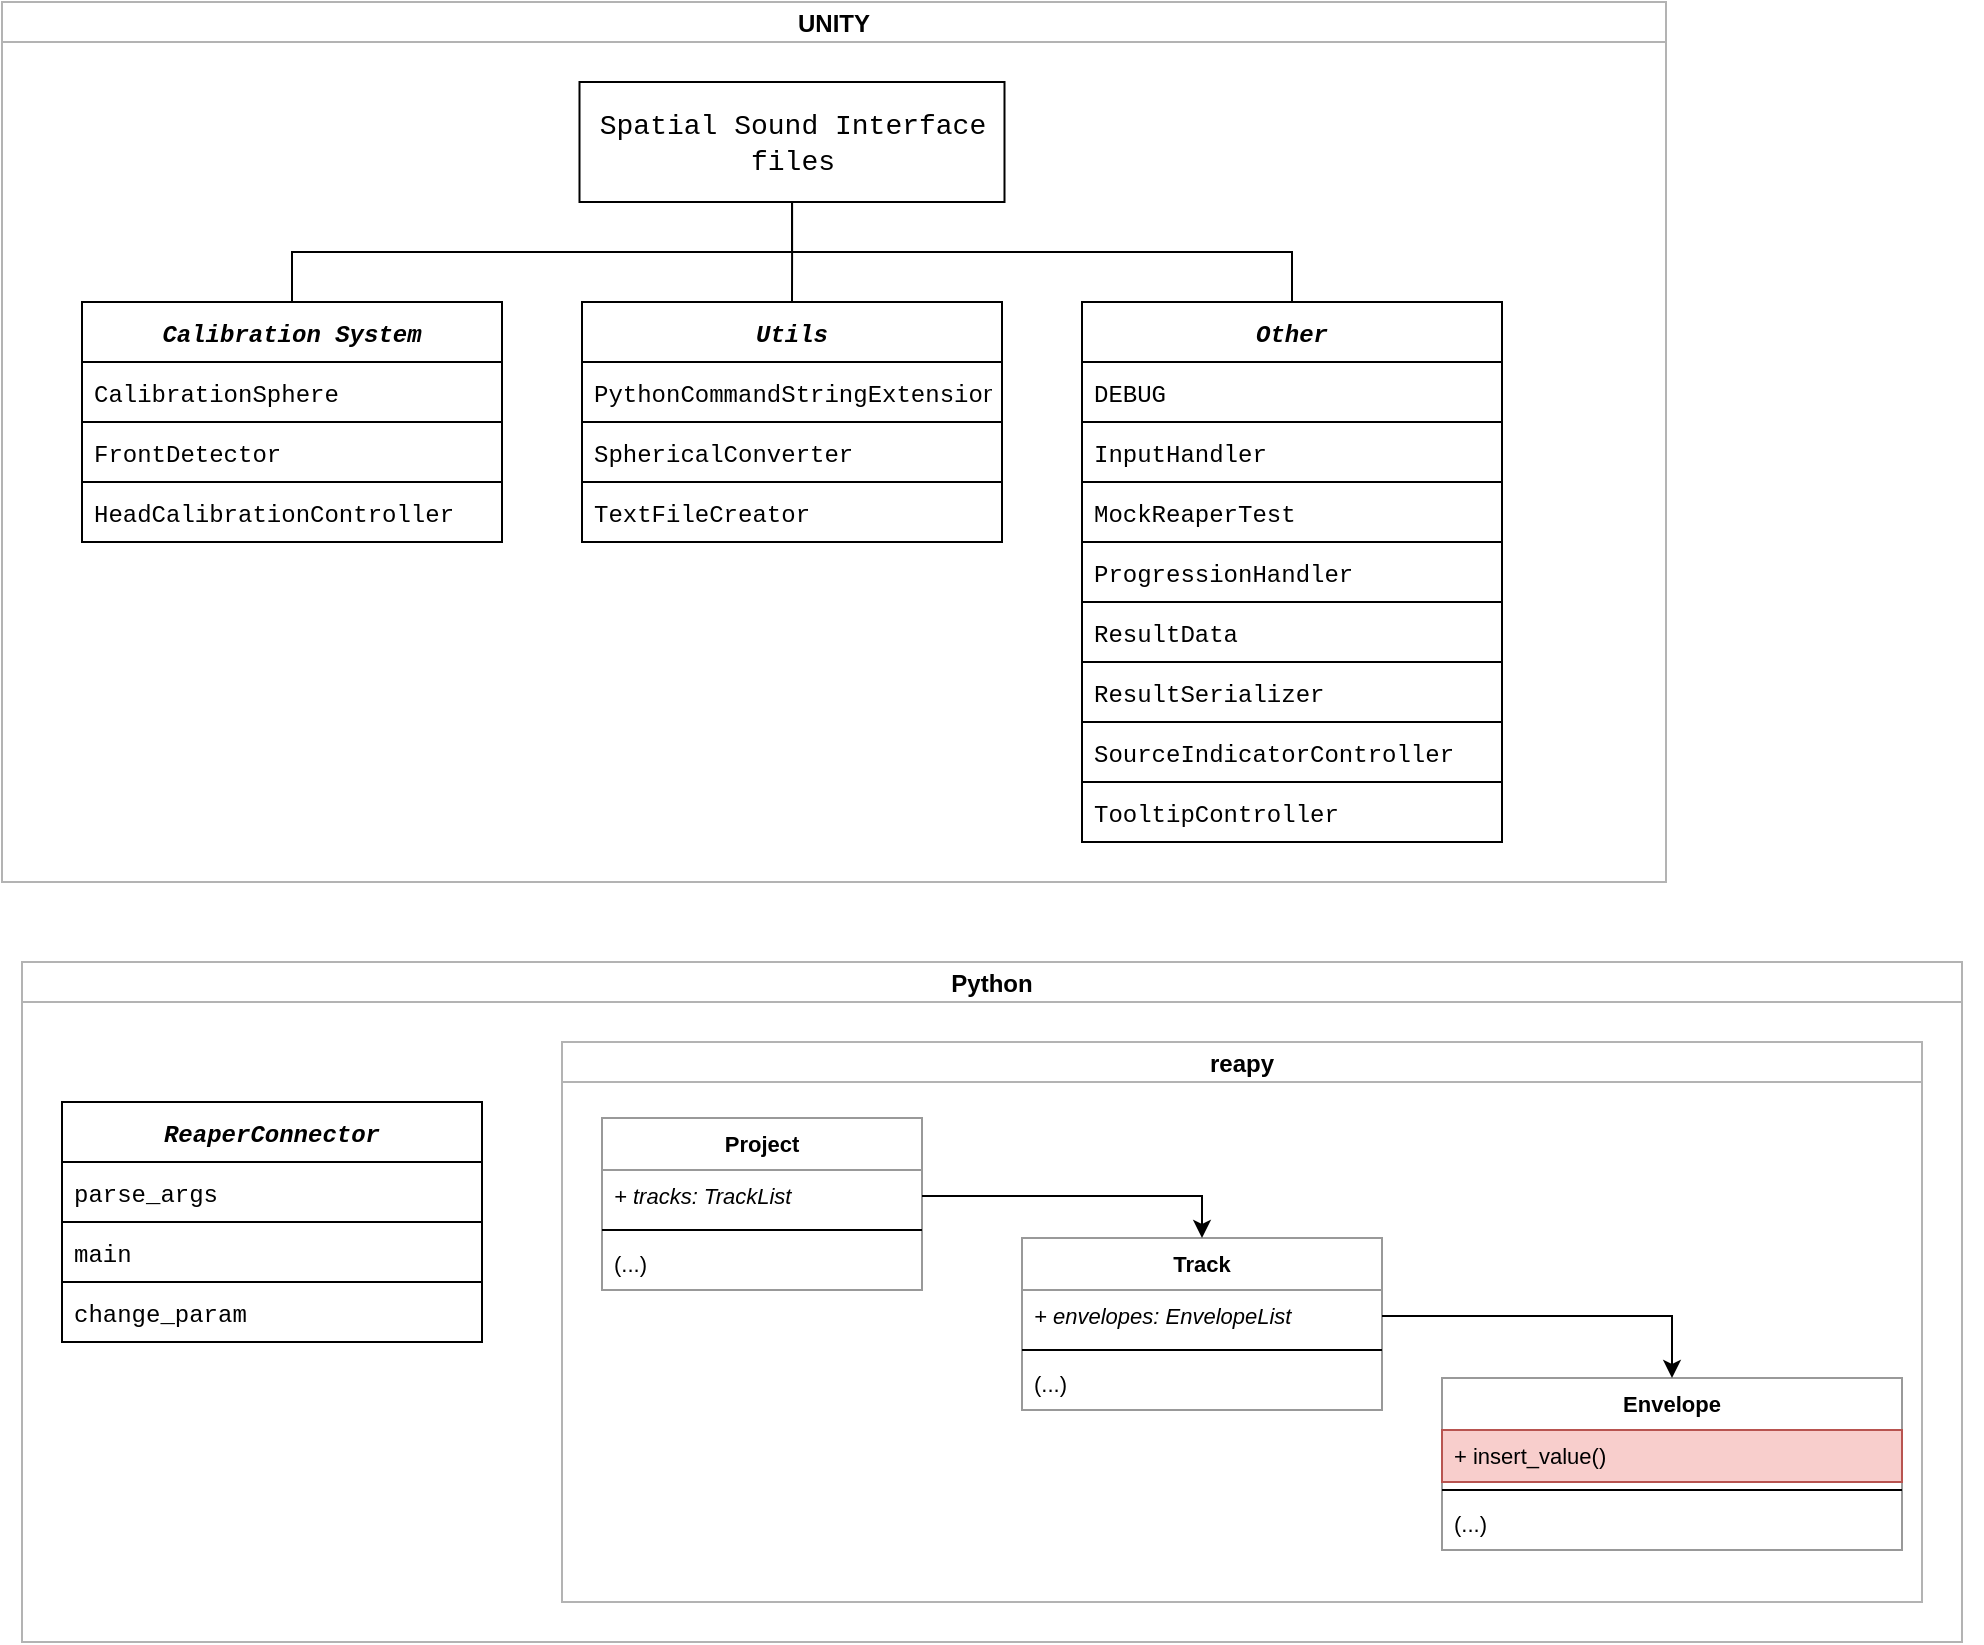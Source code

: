<mxfile version="20.0.0" type="github">
  <diagram id="tZ6HXYHqEJNceK6MpMHH" name="Page-1">
    <mxGraphModel dx="1422" dy="794" grid="1" gridSize="10" guides="1" tooltips="1" connect="1" arrows="1" fold="1" page="1" pageScale="1" pageWidth="1600" pageHeight="900" math="0" shadow="0">
      <root>
        <mxCell id="0" />
        <mxCell id="1" parent="0" />
        <mxCell id="iRasUdCwle3iSb4hT5Id-1" value="UNITY" style="swimlane;startSize=20;horizontal=1;containerType=tree;newEdgeStyle={&quot;edgeStyle&quot;:&quot;elbowEdgeStyle&quot;,&quot;startArrow&quot;:&quot;none&quot;,&quot;endArrow&quot;:&quot;none&quot;};fontStyle=1;strokeColor=#B3B3B3;" vertex="1" parent="1">
          <mxGeometry x="140" y="60" width="832" height="440" as="geometry" />
        </mxCell>
        <mxCell id="iRasUdCwle3iSb4hT5Id-43" style="edgeStyle=orthogonalEdgeStyle;rounded=0;orthogonalLoop=1;jettySize=auto;html=1;exitX=0.5;exitY=1;exitDx=0;exitDy=0;entryX=0.5;entryY=0;entryDx=0;entryDy=0;fontFamily=Courier New;endArrow=none;endFill=0;" edge="1" parent="iRasUdCwle3iSb4hT5Id-1" source="iRasUdCwle3iSb4hT5Id-4" target="iRasUdCwle3iSb4hT5Id-24">
          <mxGeometry relative="1" as="geometry" />
        </mxCell>
        <mxCell id="iRasUdCwle3iSb4hT5Id-44" style="edgeStyle=orthogonalEdgeStyle;rounded=0;orthogonalLoop=1;jettySize=auto;html=1;entryX=0.5;entryY=0;entryDx=0;entryDy=0;fontFamily=Courier New;endArrow=none;endFill=0;" edge="1" parent="iRasUdCwle3iSb4hT5Id-1" source="iRasUdCwle3iSb4hT5Id-4" target="iRasUdCwle3iSb4hT5Id-28">
          <mxGeometry relative="1" as="geometry" />
        </mxCell>
        <mxCell id="iRasUdCwle3iSb4hT5Id-45" style="edgeStyle=orthogonalEdgeStyle;rounded=0;orthogonalLoop=1;jettySize=auto;html=1;exitX=0.5;exitY=1;exitDx=0;exitDy=0;fontFamily=Courier New;endArrow=none;endFill=0;" edge="1" parent="iRasUdCwle3iSb4hT5Id-1" source="iRasUdCwle3iSb4hT5Id-4" target="iRasUdCwle3iSb4hT5Id-32">
          <mxGeometry relative="1" as="geometry" />
        </mxCell>
        <UserObject label="&lt;span style=&quot;font-size: 14px;&quot;&gt;&lt;font face=&quot;Courier New&quot;&gt;Spatial Sound Interface files&lt;/font&gt;&lt;/span&gt;" treeRoot="1" id="iRasUdCwle3iSb4hT5Id-4">
          <mxCell style="whiteSpace=wrap;html=1;align=center;treeFolding=1;treeMoving=1;newEdgeStyle={&quot;edgeStyle&quot;:&quot;elbowEdgeStyle&quot;,&quot;startArrow&quot;:&quot;none&quot;,&quot;endArrow&quot;:&quot;none&quot;};" vertex="1" parent="iRasUdCwle3iSb4hT5Id-1">
            <mxGeometry x="288.75" y="40" width="212.5" height="60" as="geometry" />
          </mxCell>
        </UserObject>
        <mxCell id="iRasUdCwle3iSb4hT5Id-24" value="Calibration System" style="swimlane;fontStyle=3;childLayout=stackLayout;horizontal=1;startSize=30;horizontalStack=0;resizeParent=1;resizeParentMax=0;resizeLast=0;collapsible=1;marginBottom=0;fontFamily=Courier New;" vertex="1" parent="iRasUdCwle3iSb4hT5Id-1">
          <mxGeometry x="40" y="150" width="210" height="120" as="geometry" />
        </mxCell>
        <mxCell id="iRasUdCwle3iSb4hT5Id-25" value="CalibrationSphere" style="text;strokeColor=default;fillColor=none;align=left;verticalAlign=middle;spacingLeft=4;spacingRight=4;overflow=hidden;points=[[0,0.5],[1,0.5]];portConstraint=eastwest;rotatable=0;fontFamily=Courier New;" vertex="1" parent="iRasUdCwle3iSb4hT5Id-24">
          <mxGeometry y="30" width="210" height="30" as="geometry" />
        </mxCell>
        <mxCell id="iRasUdCwle3iSb4hT5Id-26" value="FrontDetector" style="text;strokeColor=default;fillColor=none;align=left;verticalAlign=middle;spacingLeft=4;spacingRight=4;overflow=hidden;points=[[0,0.5],[1,0.5]];portConstraint=eastwest;rotatable=0;fontFamily=Courier New;" vertex="1" parent="iRasUdCwle3iSb4hT5Id-24">
          <mxGeometry y="60" width="210" height="30" as="geometry" />
        </mxCell>
        <mxCell id="iRasUdCwle3iSb4hT5Id-27" value="HeadCalibrationController" style="text;strokeColor=none;fillColor=none;align=left;verticalAlign=middle;spacingLeft=4;spacingRight=4;overflow=hidden;points=[[0,0.5],[1,0.5]];portConstraint=eastwest;rotatable=0;fontFamily=Courier New;" vertex="1" parent="iRasUdCwle3iSb4hT5Id-24">
          <mxGeometry y="90" width="210" height="30" as="geometry" />
        </mxCell>
        <mxCell id="iRasUdCwle3iSb4hT5Id-28" value="Utils" style="swimlane;fontStyle=3;childLayout=stackLayout;horizontal=1;startSize=30;horizontalStack=0;resizeParent=1;resizeParentMax=0;resizeLast=0;collapsible=1;marginBottom=0;fontFamily=Courier New;" vertex="1" parent="iRasUdCwle3iSb4hT5Id-1">
          <mxGeometry x="290" y="150" width="210" height="120" as="geometry" />
        </mxCell>
        <mxCell id="iRasUdCwle3iSb4hT5Id-29" value="PythonCommandStringExtension" style="text;strokeColor=default;fillColor=none;align=left;verticalAlign=middle;spacingLeft=4;spacingRight=4;overflow=hidden;points=[[0,0.5],[1,0.5]];portConstraint=eastwest;rotatable=0;fontFamily=Courier New;" vertex="1" parent="iRasUdCwle3iSb4hT5Id-28">
          <mxGeometry y="30" width="210" height="30" as="geometry" />
        </mxCell>
        <mxCell id="iRasUdCwle3iSb4hT5Id-30" value="SphericalConverter" style="text;strokeColor=default;fillColor=none;align=left;verticalAlign=middle;spacingLeft=4;spacingRight=4;overflow=hidden;points=[[0,0.5],[1,0.5]];portConstraint=eastwest;rotatable=0;fontFamily=Courier New;" vertex="1" parent="iRasUdCwle3iSb4hT5Id-28">
          <mxGeometry y="60" width="210" height="30" as="geometry" />
        </mxCell>
        <mxCell id="iRasUdCwle3iSb4hT5Id-31" value="TextFileCreator" style="text;strokeColor=none;fillColor=none;align=left;verticalAlign=middle;spacingLeft=4;spacingRight=4;overflow=hidden;points=[[0,0.5],[1,0.5]];portConstraint=eastwest;rotatable=0;fontFamily=Courier New;" vertex="1" parent="iRasUdCwle3iSb4hT5Id-28">
          <mxGeometry y="90" width="210" height="30" as="geometry" />
        </mxCell>
        <mxCell id="iRasUdCwle3iSb4hT5Id-32" value="Other" style="swimlane;fontStyle=3;childLayout=stackLayout;horizontal=1;startSize=30;horizontalStack=0;resizeParent=1;resizeParentMax=0;resizeLast=0;collapsible=1;marginBottom=0;fontFamily=Courier New;" vertex="1" parent="iRasUdCwle3iSb4hT5Id-1">
          <mxGeometry x="540" y="150" width="210" height="270" as="geometry" />
        </mxCell>
        <mxCell id="iRasUdCwle3iSb4hT5Id-33" value="DEBUG" style="text;strokeColor=default;fillColor=none;align=left;verticalAlign=middle;spacingLeft=4;spacingRight=4;overflow=hidden;points=[[0,0.5],[1,0.5]];portConstraint=eastwest;rotatable=0;fontFamily=Courier New;" vertex="1" parent="iRasUdCwle3iSb4hT5Id-32">
          <mxGeometry y="30" width="210" height="30" as="geometry" />
        </mxCell>
        <mxCell id="iRasUdCwle3iSb4hT5Id-34" value="InputHandler" style="text;strokeColor=default;fillColor=none;align=left;verticalAlign=middle;spacingLeft=4;spacingRight=4;overflow=hidden;points=[[0,0.5],[1,0.5]];portConstraint=eastwest;rotatable=0;fontFamily=Courier New;" vertex="1" parent="iRasUdCwle3iSb4hT5Id-32">
          <mxGeometry y="60" width="210" height="30" as="geometry" />
        </mxCell>
        <mxCell id="iRasUdCwle3iSb4hT5Id-35" value="MockReaperTest" style="text;strokeColor=none;fillColor=none;align=left;verticalAlign=middle;spacingLeft=4;spacingRight=4;overflow=hidden;points=[[0,0.5],[1,0.5]];portConstraint=eastwest;rotatable=0;fontFamily=Courier New;" vertex="1" parent="iRasUdCwle3iSb4hT5Id-32">
          <mxGeometry y="90" width="210" height="30" as="geometry" />
        </mxCell>
        <mxCell id="iRasUdCwle3iSb4hT5Id-36" value="ProgressionHandler" style="text;strokeColor=default;fillColor=none;align=left;verticalAlign=middle;spacingLeft=4;spacingRight=4;overflow=hidden;points=[[0,0.5],[1,0.5]];portConstraint=eastwest;rotatable=0;fontFamily=Courier New;" vertex="1" parent="iRasUdCwle3iSb4hT5Id-32">
          <mxGeometry y="120" width="210" height="30" as="geometry" />
        </mxCell>
        <mxCell id="iRasUdCwle3iSb4hT5Id-37" value="ResultData" style="text;strokeColor=default;fillColor=none;align=left;verticalAlign=middle;spacingLeft=4;spacingRight=4;overflow=hidden;points=[[0,0.5],[1,0.5]];portConstraint=eastwest;rotatable=0;fontFamily=Courier New;" vertex="1" parent="iRasUdCwle3iSb4hT5Id-32">
          <mxGeometry y="150" width="210" height="30" as="geometry" />
        </mxCell>
        <mxCell id="iRasUdCwle3iSb4hT5Id-38" value="ResultSerializer" style="text;strokeColor=default;fillColor=none;align=left;verticalAlign=middle;spacingLeft=4;spacingRight=4;overflow=hidden;points=[[0,0.5],[1,0.5]];portConstraint=eastwest;rotatable=0;fontFamily=Courier New;" vertex="1" parent="iRasUdCwle3iSb4hT5Id-32">
          <mxGeometry y="180" width="210" height="30" as="geometry" />
        </mxCell>
        <mxCell id="iRasUdCwle3iSb4hT5Id-39" value="SourceIndicatorController" style="text;strokeColor=default;fillColor=none;align=left;verticalAlign=middle;spacingLeft=4;spacingRight=4;overflow=hidden;points=[[0,0.5],[1,0.5]];portConstraint=eastwest;rotatable=0;fontFamily=Courier New;" vertex="1" parent="iRasUdCwle3iSb4hT5Id-32">
          <mxGeometry y="210" width="210" height="30" as="geometry" />
        </mxCell>
        <mxCell id="iRasUdCwle3iSb4hT5Id-40" value="TooltipController" style="text;strokeColor=default;fillColor=none;align=left;verticalAlign=middle;spacingLeft=4;spacingRight=4;overflow=hidden;points=[[0,0.5],[1,0.5]];portConstraint=eastwest;rotatable=0;fontFamily=Courier New;" vertex="1" parent="iRasUdCwle3iSb4hT5Id-32">
          <mxGeometry y="240" width="210" height="30" as="geometry" />
        </mxCell>
        <mxCell id="iRasUdCwle3iSb4hT5Id-41" value="" style="shape=image;verticalLabelPosition=bottom;labelBackgroundColor=default;verticalAlign=top;aspect=fixed;imageAspect=0;image=https://cdn-icons-png.flaticon.com/512/5969/5969294.png;" vertex="1" parent="iRasUdCwle3iSb4hT5Id-1">
          <mxGeometry x="720" y="30" width="80" height="80" as="geometry" />
        </mxCell>
        <mxCell id="iRasUdCwle3iSb4hT5Id-23" value="" style="shape=image;verticalLabelPosition=bottom;labelBackgroundColor=default;verticalAlign=top;aspect=fixed;imageAspect=0;image=https://millennialmind.co/wp-content/uploads/2019/05/reaper.png;" vertex="1" parent="1">
          <mxGeometry x="1020" y="170" width="110" height="110" as="geometry" />
        </mxCell>
        <mxCell id="iRasUdCwle3iSb4hT5Id-68" value="Python" style="swimlane;startSize=20;horizontal=1;containerType=tree;newEdgeStyle={&quot;edgeStyle&quot;:&quot;elbowEdgeStyle&quot;,&quot;startArrow&quot;:&quot;none&quot;,&quot;endArrow&quot;:&quot;none&quot;};strokeColor=#B3B3B3;" vertex="1" parent="1">
          <mxGeometry x="150" y="540" width="970" height="340" as="geometry" />
        </mxCell>
        <mxCell id="iRasUdCwle3iSb4hT5Id-69" value="ReaperConnector" style="swimlane;fontStyle=3;childLayout=stackLayout;horizontal=1;startSize=30;horizontalStack=0;resizeParent=1;resizeParentMax=0;resizeLast=0;collapsible=1;marginBottom=0;fontFamily=Courier New;" vertex="1" parent="iRasUdCwle3iSb4hT5Id-68">
          <mxGeometry x="20" y="70" width="210" height="120" as="geometry" />
        </mxCell>
        <mxCell id="iRasUdCwle3iSb4hT5Id-70" value="parse_args" style="text;strokeColor=default;fillColor=none;align=left;verticalAlign=middle;spacingLeft=4;spacingRight=4;overflow=hidden;points=[[0,0.5],[1,0.5]];portConstraint=eastwest;rotatable=0;fontFamily=Courier New;" vertex="1" parent="iRasUdCwle3iSb4hT5Id-69">
          <mxGeometry y="30" width="210" height="30" as="geometry" />
        </mxCell>
        <mxCell id="iRasUdCwle3iSb4hT5Id-71" value="main" style="text;strokeColor=default;fillColor=none;align=left;verticalAlign=middle;spacingLeft=4;spacingRight=4;overflow=hidden;points=[[0,0.5],[1,0.5]];portConstraint=eastwest;rotatable=0;fontFamily=Courier New;" vertex="1" parent="iRasUdCwle3iSb4hT5Id-69">
          <mxGeometry y="60" width="210" height="30" as="geometry" />
        </mxCell>
        <mxCell id="iRasUdCwle3iSb4hT5Id-72" value="change_param" style="text;strokeColor=none;fillColor=none;align=left;verticalAlign=middle;spacingLeft=4;spacingRight=4;overflow=hidden;points=[[0,0.5],[1,0.5]];portConstraint=eastwest;rotatable=0;fontFamily=Courier New;" vertex="1" parent="iRasUdCwle3iSb4hT5Id-69">
          <mxGeometry y="90" width="210" height="30" as="geometry" />
        </mxCell>
        <mxCell id="iRasUdCwle3iSb4hT5Id-11" value="reapy" style="swimlane;startSize=20;horizontal=1;containerType=tree;newEdgeStyle={&quot;edgeStyle&quot;:&quot;elbowEdgeStyle&quot;,&quot;startArrow&quot;:&quot;none&quot;,&quot;endArrow&quot;:&quot;none&quot;};strokeColor=#B3B3B3;" vertex="1" parent="iRasUdCwle3iSb4hT5Id-68">
          <mxGeometry x="270" y="40" width="680" height="280" as="geometry" />
        </mxCell>
        <mxCell id="iRasUdCwle3iSb4hT5Id-74" value="Project" style="swimlane;fontStyle=1;align=center;verticalAlign=top;childLayout=stackLayout;horizontal=1;startSize=26;horizontalStack=0;resizeParent=1;resizeParentMax=0;resizeLast=0;collapsible=1;marginBottom=0;fontFamily=Helvetica;fontSize=11;strokeColor=#999999;" vertex="1" parent="iRasUdCwle3iSb4hT5Id-11">
          <mxGeometry x="20" y="38" width="160" height="86" as="geometry" />
        </mxCell>
        <mxCell id="iRasUdCwle3iSb4hT5Id-75" value="+ tracks: TrackList" style="text;strokeColor=none;fillColor=none;align=left;verticalAlign=top;spacingLeft=4;spacingRight=4;overflow=hidden;rotatable=0;points=[[0,0.5],[1,0.5]];portConstraint=eastwest;fontFamily=Helvetica;fontSize=11;fontStyle=2" vertex="1" parent="iRasUdCwle3iSb4hT5Id-74">
          <mxGeometry y="26" width="160" height="26" as="geometry" />
        </mxCell>
        <mxCell id="iRasUdCwle3iSb4hT5Id-77" value="" style="line;strokeWidth=1;fillColor=none;align=left;verticalAlign=middle;spacingTop=-1;spacingLeft=3;spacingRight=3;rotatable=0;labelPosition=right;points=[];portConstraint=eastwest;fontFamily=Helvetica;fontSize=11;" vertex="1" parent="iRasUdCwle3iSb4hT5Id-74">
          <mxGeometry y="52" width="160" height="8" as="geometry" />
        </mxCell>
        <mxCell id="iRasUdCwle3iSb4hT5Id-80" value="(...)" style="text;strokeColor=none;fillColor=none;align=left;verticalAlign=top;spacingLeft=4;spacingRight=4;overflow=hidden;rotatable=0;points=[[0,0.5],[1,0.5]];portConstraint=eastwest;fontFamily=Helvetica;fontSize=11;" vertex="1" parent="iRasUdCwle3iSb4hT5Id-74">
          <mxGeometry y="60" width="160" height="26" as="geometry" />
        </mxCell>
        <mxCell id="iRasUdCwle3iSb4hT5Id-81" value="Track" style="swimlane;fontStyle=1;align=center;verticalAlign=top;childLayout=stackLayout;horizontal=1;startSize=26;horizontalStack=0;resizeParent=1;resizeParentMax=0;resizeLast=0;collapsible=1;marginBottom=0;fontFamily=Helvetica;fontSize=11;strokeColor=#999999;" vertex="1" parent="iRasUdCwle3iSb4hT5Id-11">
          <mxGeometry x="230" y="98" width="180" height="86" as="geometry" />
        </mxCell>
        <mxCell id="iRasUdCwle3iSb4hT5Id-82" value="+ envelopes: EnvelopeList" style="text;strokeColor=none;fillColor=none;align=left;verticalAlign=top;spacingLeft=4;spacingRight=4;overflow=hidden;rotatable=0;points=[[0,0.5],[1,0.5]];portConstraint=eastwest;fontFamily=Helvetica;fontSize=11;fontStyle=2" vertex="1" parent="iRasUdCwle3iSb4hT5Id-81">
          <mxGeometry y="26" width="180" height="26" as="geometry" />
        </mxCell>
        <mxCell id="iRasUdCwle3iSb4hT5Id-84" value="" style="line;strokeWidth=1;fillColor=none;align=left;verticalAlign=middle;spacingTop=-1;spacingLeft=3;spacingRight=3;rotatable=0;labelPosition=right;points=[];portConstraint=eastwest;fontFamily=Helvetica;fontSize=11;" vertex="1" parent="iRasUdCwle3iSb4hT5Id-81">
          <mxGeometry y="52" width="180" height="8" as="geometry" />
        </mxCell>
        <mxCell id="iRasUdCwle3iSb4hT5Id-87" value="(...)" style="text;strokeColor=none;fillColor=none;align=left;verticalAlign=top;spacingLeft=4;spacingRight=4;overflow=hidden;rotatable=0;points=[[0,0.5],[1,0.5]];portConstraint=eastwest;fontFamily=Helvetica;fontSize=11;" vertex="1" parent="iRasUdCwle3iSb4hT5Id-81">
          <mxGeometry y="60" width="180" height="26" as="geometry" />
        </mxCell>
        <mxCell id="iRasUdCwle3iSb4hT5Id-88" style="edgeStyle=orthogonalEdgeStyle;rounded=0;orthogonalLoop=1;jettySize=auto;html=1;exitX=1;exitY=0.5;exitDx=0;exitDy=0;entryX=0.5;entryY=0;entryDx=0;entryDy=0;fontFamily=Helvetica;fontSize=11;" edge="1" parent="iRasUdCwle3iSb4hT5Id-11" source="iRasUdCwle3iSb4hT5Id-75" target="iRasUdCwle3iSb4hT5Id-81">
          <mxGeometry relative="1" as="geometry" />
        </mxCell>
        <mxCell id="iRasUdCwle3iSb4hT5Id-89" value="Envelope" style="swimlane;fontStyle=1;align=center;verticalAlign=top;childLayout=stackLayout;horizontal=1;startSize=26;horizontalStack=0;resizeParent=1;resizeParentMax=0;resizeLast=0;collapsible=1;marginBottom=0;fontFamily=Helvetica;fontSize=11;strokeColor=#999999;" vertex="1" parent="iRasUdCwle3iSb4hT5Id-11">
          <mxGeometry x="440" y="168" width="230" height="86" as="geometry" />
        </mxCell>
        <mxCell id="iRasUdCwle3iSb4hT5Id-96" value="+ insert_value()" style="text;strokeColor=#b85450;fillColor=#f8cecc;align=left;verticalAlign=top;spacingLeft=4;spacingRight=4;overflow=hidden;rotatable=0;points=[[0,0.5],[1,0.5]];portConstraint=eastwest;fontFamily=Helvetica;fontSize=11;" vertex="1" parent="iRasUdCwle3iSb4hT5Id-89">
          <mxGeometry y="26" width="230" height="26" as="geometry" />
        </mxCell>
        <mxCell id="iRasUdCwle3iSb4hT5Id-93" value="" style="line;strokeWidth=1;fillColor=none;align=left;verticalAlign=middle;spacingTop=-1;spacingLeft=3;spacingRight=3;rotatable=0;labelPosition=right;points=[];portConstraint=eastwest;fontFamily=Helvetica;fontSize=11;" vertex="1" parent="iRasUdCwle3iSb4hT5Id-89">
          <mxGeometry y="52" width="230" height="8" as="geometry" />
        </mxCell>
        <mxCell id="iRasUdCwle3iSb4hT5Id-97" value="(...)" style="text;strokeColor=none;fillColor=none;align=left;verticalAlign=top;spacingLeft=4;spacingRight=4;overflow=hidden;rotatable=0;points=[[0,0.5],[1,0.5]];portConstraint=eastwest;fontFamily=Helvetica;fontSize=11;" vertex="1" parent="iRasUdCwle3iSb4hT5Id-89">
          <mxGeometry y="60" width="230" height="26" as="geometry" />
        </mxCell>
        <mxCell id="iRasUdCwle3iSb4hT5Id-98" style="edgeStyle=orthogonalEdgeStyle;rounded=0;orthogonalLoop=1;jettySize=auto;html=1;exitX=1;exitY=0.5;exitDx=0;exitDy=0;fontFamily=Helvetica;fontSize=11;entryX=0.5;entryY=0;entryDx=0;entryDy=0;" edge="1" parent="iRasUdCwle3iSb4hT5Id-11" source="iRasUdCwle3iSb4hT5Id-82" target="iRasUdCwle3iSb4hT5Id-89">
          <mxGeometry relative="1" as="geometry">
            <mxPoint x="470" y="128" as="targetPoint" />
          </mxGeometry>
        </mxCell>
      </root>
    </mxGraphModel>
  </diagram>
</mxfile>
